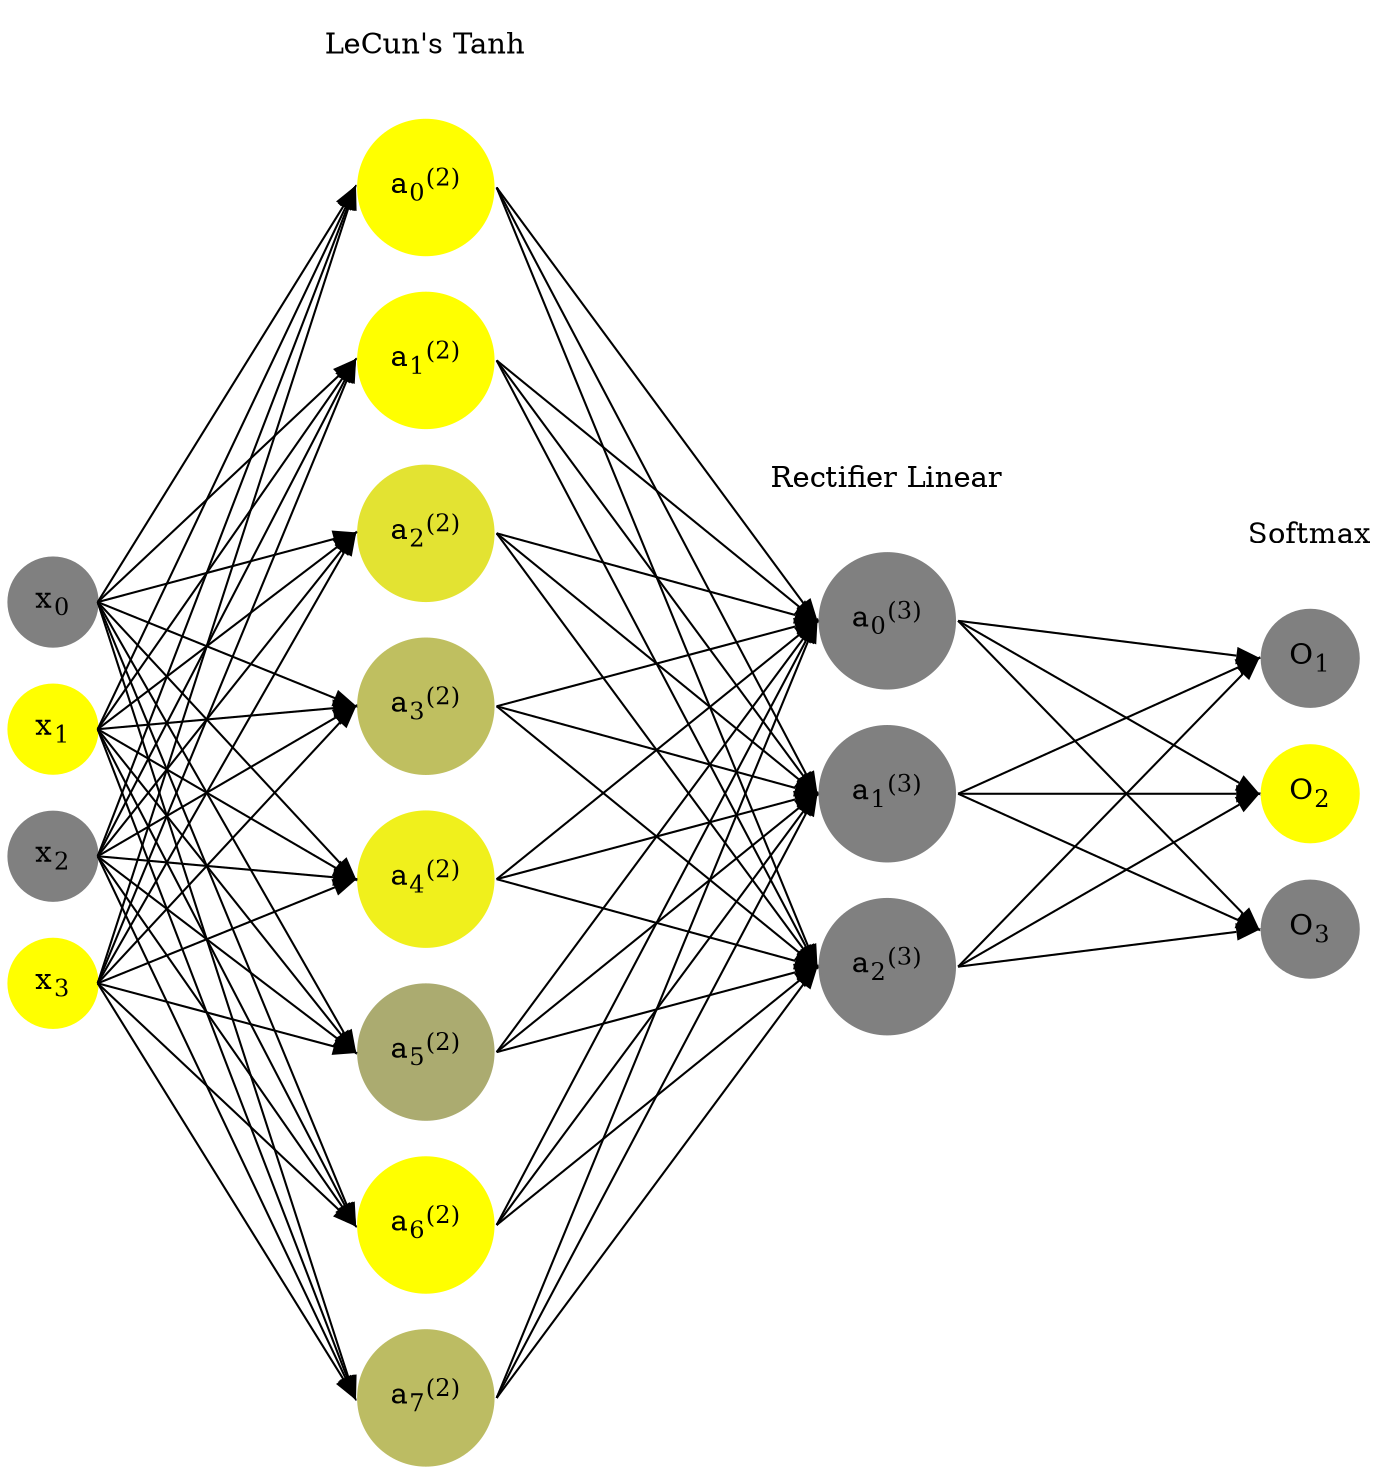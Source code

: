digraph G {
	rankdir = LR;
	splines=false;
	edge[style=invis];
	ranksep= 1.4;
	{
	node [shape=circle, color="0.1667, 0.0, 0.5", style=filled, fillcolor="0.1667, 0.0, 0.5"];
	x0 [label=<x<sub>0</sub>>];
	}
	{
	node [shape=circle, color="0.1667, 1.0, 1.0", style=filled, fillcolor="0.1667, 1.0, 1.0"];
	x1 [label=<x<sub>1</sub>>];
	}
	{
	node [shape=circle, color="0.1667, 0.0, 0.5", style=filled, fillcolor="0.1667, 0.0, 0.5"];
	x2 [label=<x<sub>2</sub>>];
	}
	{
	node [shape=circle, color="0.1667, 1.0, 1.0", style=filled, fillcolor="0.1667, 1.0, 1.0"];
	x3 [label=<x<sub>3</sub>>];
	}
	{
	node [shape=circle, color="0.1667, 1.354967, 1.177483", style=filled, fillcolor="0.1667, 1.354967, 1.177483"];
	a02 [label=<a<sub>0</sub><sup>(2)</sup>>];
	}
	{
	node [shape=circle, color="0.1667, 1.556873, 1.278436", style=filled, fillcolor="0.1667, 1.556873, 1.278436"];
	a12 [label=<a<sub>1</sub><sup>(2)</sup>>];
	}
	{
	node [shape=circle, color="0.1667, 0.776408, 0.888204", style=filled, fillcolor="0.1667, 0.776408, 0.888204"];
	a22 [label=<a<sub>2</sub><sup>(2)</sup>>];
	}
	{
	node [shape=circle, color="0.1667, 0.494208, 0.747104", style=filled, fillcolor="0.1667, 0.494208, 0.747104"];
	a32 [label=<a<sub>3</sub><sup>(2)</sup>>];
	}
	{
	node [shape=circle, color="0.1667, 0.879868, 0.939934", style=filled, fillcolor="0.1667, 0.879868, 0.939934"];
	a42 [label=<a<sub>4</sub><sup>(2)</sup>>];
	}
	{
	node [shape=circle, color="0.1667, 0.343150, 0.671575", style=filled, fillcolor="0.1667, 0.343150, 0.671575"];
	a52 [label=<a<sub>5</sub><sup>(2)</sup>>];
	}
	{
	node [shape=circle, color="0.1667, 1.369084, 1.184542", style=filled, fillcolor="0.1667, 1.369084, 1.184542"];
	a62 [label=<a<sub>6</sub><sup>(2)</sup>>];
	}
	{
	node [shape=circle, color="0.1667, 0.469094, 0.734547", style=filled, fillcolor="0.1667, 0.469094, 0.734547"];
	a72 [label=<a<sub>7</sub><sup>(2)</sup>>];
	}
	{
	node [shape=circle, color="0.1667, 0.000000, 0.500000", style=filled, fillcolor="0.1667, 0.000000, 0.500000"];
	a03 [label=<a<sub>0</sub><sup>(3)</sup>>];
	}
	{
	node [shape=circle, color="0.1667, 0.000000, 0.500000", style=filled, fillcolor="0.1667, 0.000000, 0.500000"];
	a13 [label=<a<sub>1</sub><sup>(3)</sup>>];
	}
	{
	node [shape=circle, color="0.1667, 0.000000, 0.500000", style=filled, fillcolor="0.1667, 0.000000, 0.500000"];
	a23 [label=<a<sub>2</sub><sup>(3)</sup>>];
	}
	{
	node [shape=circle, color="0.1667, 0.0, 0.5", style=filled, fillcolor="0.1667, 0.0, 0.5"];
	O1 [label=<O<sub>1</sub>>];
	}
	{
	node [shape=circle, color="0.1667, 1.0, 1.0", style=filled, fillcolor="0.1667, 1.0, 1.0"];
	O2 [label=<O<sub>2</sub>>];
	}
	{
	node [shape=circle, color="0.1667, 0.0, 0.5", style=filled, fillcolor="0.1667, 0.0, 0.5"];
	O3 [label=<O<sub>3</sub>>];
	}
	{
	rank=same;
	x0->x1->x2->x3;
	}
	{
	rank=same;
	a02->a12->a22->a32->a42->a52->a62->a72;
	}
	{
	rank=same;
	a03->a13->a23;
	}
	{
	rank=same;
	O1->O2->O3;
	}
	l1 [shape=plaintext,label="LeCun's Tanh"];
	l1->a02;
	{rank=same; l1;a02};
	l2 [shape=plaintext,label="Rectifier Linear"];
	l2->a03;
	{rank=same; l2;a03};
	l3 [shape=plaintext,label="Softmax"];
	l3->O1;
	{rank=same; l3;O1};
edge[style=solid, tailport=e, headport=w];
	{x0;x1;x2;x3} -> {a02;a12;a22;a32;a42;a52;a62;a72};
	{a02;a12;a22;a32;a42;a52;a62;a72} -> {a03;a13;a23};
	{a03;a13;a23} -> {O1,O2,O3};
}